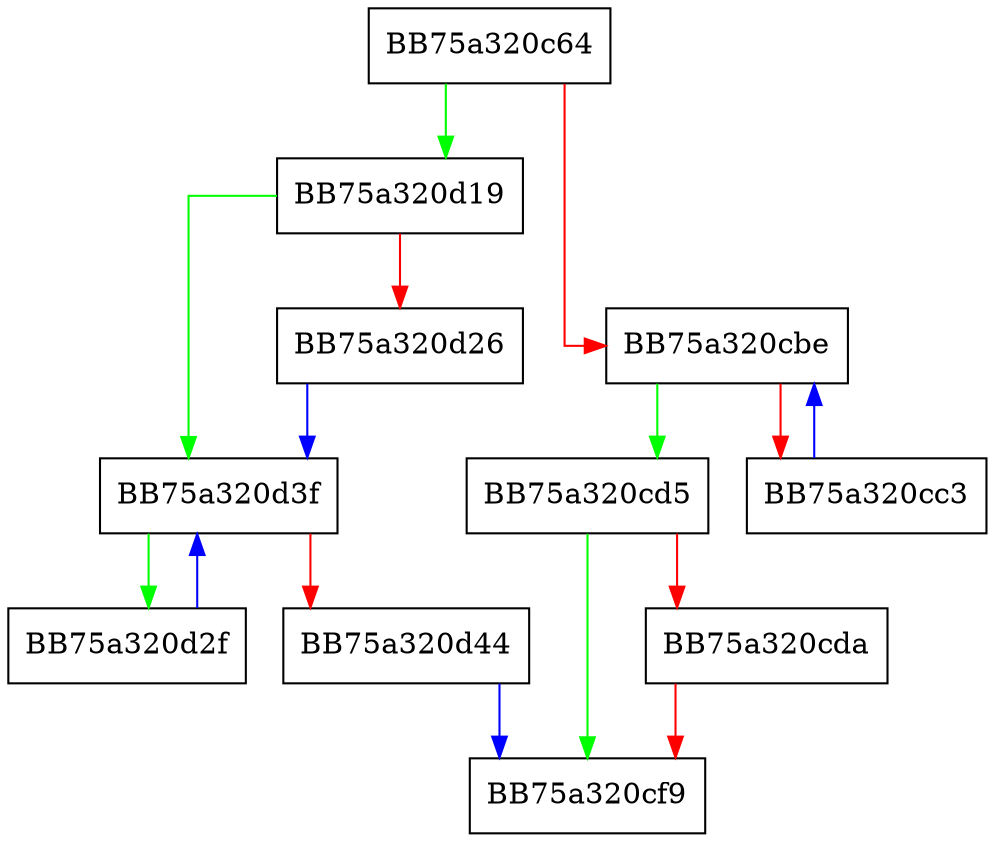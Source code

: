 digraph set_size {
  node [shape="box"];
  graph [splines=ortho];
  BB75a320c64 -> BB75a320d19 [color="green"];
  BB75a320c64 -> BB75a320cbe [color="red"];
  BB75a320cbe -> BB75a320cd5 [color="green"];
  BB75a320cbe -> BB75a320cc3 [color="red"];
  BB75a320cc3 -> BB75a320cbe [color="blue"];
  BB75a320cd5 -> BB75a320cf9 [color="green"];
  BB75a320cd5 -> BB75a320cda [color="red"];
  BB75a320cda -> BB75a320cf9 [color="red"];
  BB75a320d19 -> BB75a320d3f [color="green"];
  BB75a320d19 -> BB75a320d26 [color="red"];
  BB75a320d26 -> BB75a320d3f [color="blue"];
  BB75a320d2f -> BB75a320d3f [color="blue"];
  BB75a320d3f -> BB75a320d2f [color="green"];
  BB75a320d3f -> BB75a320d44 [color="red"];
  BB75a320d44 -> BB75a320cf9 [color="blue"];
}